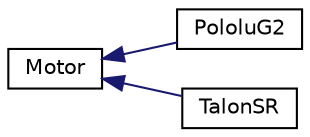 digraph "Graphical Class Hierarchy"
{
  edge [fontname="Helvetica",fontsize="10",labelfontname="Helvetica",labelfontsize="10"];
  node [fontname="Helvetica",fontsize="10",shape=record];
  rankdir="LR";
  Node1 [label="Motor",height=0.2,width=0.4,color="black", fillcolor="white", style="filled",URL="$classMotor.html",tooltip="This is the Abstract Class used as the base class for speed controllers. "];
  Node1 -> Node2 [dir="back",color="midnightblue",fontsize="10",style="solid",fontname="Helvetica"];
  Node2 [label="PololuG2",height=0.2,width=0.4,color="black", fillcolor="white", style="filled",URL="$classPololuG2.html",tooltip="Controlls PololuG2 motor drivers. "];
  Node1 -> Node3 [dir="back",color="midnightblue",fontsize="10",style="solid",fontname="Helvetica"];
  Node3 [label="TalonSR",height=0.2,width=0.4,color="black", fillcolor="white", style="filled",URL="$classTalonSR.html",tooltip="Controls TalonSR motor controller. "];
}
